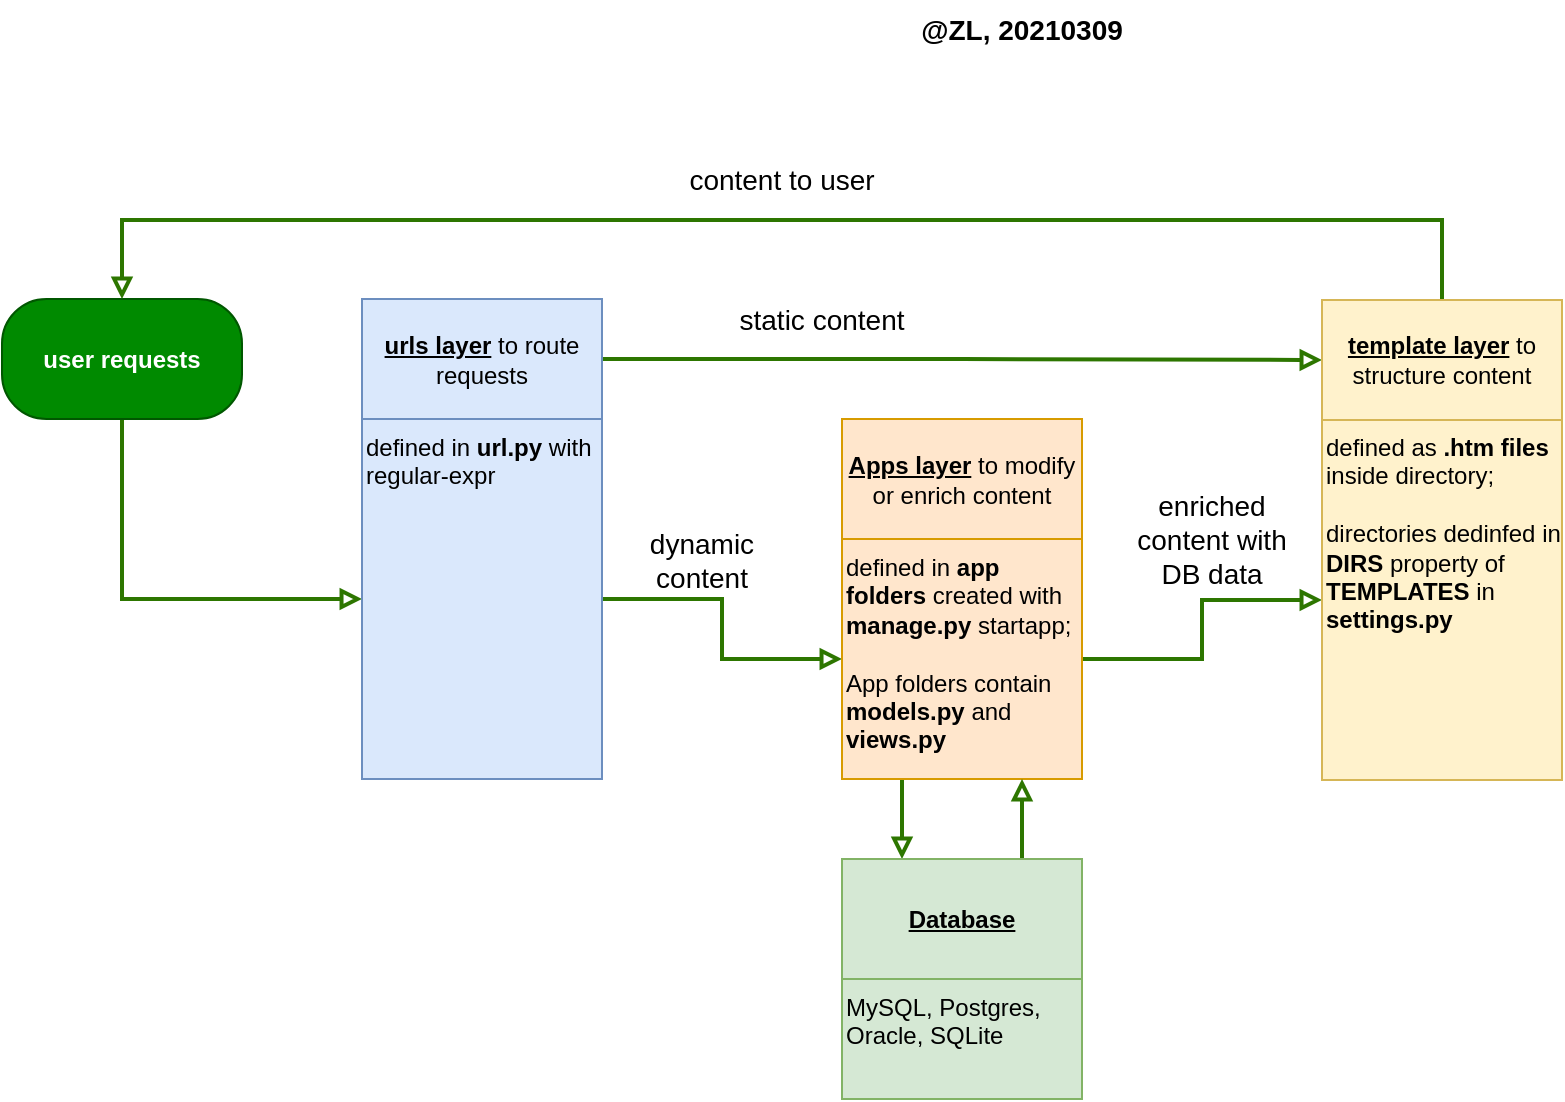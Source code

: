 <mxfile version="12.2.4" pages="1"><diagram id="nSEU9WEXjRCEQ9fA4zBS" name="Page-1"><mxGraphModel dx="1174" dy="446" grid="1" gridSize="10" guides="1" tooltips="1" connect="1" arrows="1" fold="1" page="1" pageScale="1" pageWidth="1100" pageHeight="850" math="0" shadow="0"><root><mxCell id="0"/><mxCell id="1" parent="0"/><mxCell id="16" style="edgeStyle=orthogonalEdgeStyle;rounded=0;orthogonalLoop=1;jettySize=auto;html=1;exitX=0.5;exitY=1;exitDx=0;exitDy=0;fillColor=#60a917;strokeColor=#2D7600;strokeWidth=2;endArrow=block;endFill=0;" parent="1" source="2" target="4" edge="1"><mxGeometry relative="1" as="geometry"/></mxCell><mxCell id="2" value="user requests" style="rounded=1;whiteSpace=wrap;html=1;arcSize=37;fillColor=#008a00;strokeColor=#005700;fontColor=#ffffff;fontStyle=1" parent="1" vertex="1"><mxGeometry x="180" y="159.5" width="120" height="60" as="geometry"/></mxCell><mxCell id="17" style="edgeStyle=orthogonalEdgeStyle;rounded=0;orthogonalLoop=1;jettySize=auto;html=1;exitX=1;exitY=0.5;exitDx=0;exitDy=0;endArrow=block;endFill=0;strokeWidth=2;fillColor=#60a917;strokeColor=#2D7600;" parent="1" source="3" target="7" edge="1"><mxGeometry relative="1" as="geometry"/></mxCell><mxCell id="3" value="&lt;b&gt;&lt;u&gt;urls layer&lt;/u&gt;&lt;/b&gt; to route requests" style="rounded=1;whiteSpace=wrap;html=1;arcSize=0;fillColor=#dae8fc;strokeColor=#6c8ebf;" parent="1" vertex="1"><mxGeometry x="360" y="159.5" width="120" height="60" as="geometry"/></mxCell><mxCell id="23" style="edgeStyle=orthogonalEdgeStyle;rounded=0;orthogonalLoop=1;jettySize=auto;html=1;entryX=0;entryY=0.5;entryDx=0;entryDy=0;endArrow=block;endFill=0;strokeWidth=2;fillColor=#60a917;strokeColor=#2D7600;" parent="1" source="4" target="6" edge="1"><mxGeometry relative="1" as="geometry"/></mxCell><mxCell id="4" value="defined in &lt;b&gt;url.py&lt;/b&gt;&amp;nbsp;with regular-expr" style="rounded=1;whiteSpace=wrap;html=1;arcSize=0;align=left;verticalAlign=top;fillColor=#dae8fc;strokeColor=#6c8ebf;" parent="1" vertex="1"><mxGeometry x="360" y="219.5" width="120" height="180" as="geometry"/></mxCell><mxCell id="5" value="&lt;b&gt;&lt;u&gt;Apps layer&lt;/u&gt;&lt;/b&gt; to modify or enrich content" style="rounded=1;whiteSpace=wrap;html=1;arcSize=0;fillColor=#ffe6cc;strokeColor=#d79b00;" parent="1" vertex="1"><mxGeometry x="600" y="219.5" width="120" height="60" as="geometry"/></mxCell><mxCell id="24" style="edgeStyle=orthogonalEdgeStyle;rounded=0;orthogonalLoop=1;jettySize=auto;html=1;entryX=0;entryY=0.5;entryDx=0;entryDy=0;endArrow=block;endFill=0;strokeWidth=2;fillColor=#60a917;strokeColor=#2D7600;" parent="1" source="6" target="8" edge="1"><mxGeometry relative="1" as="geometry"/></mxCell><mxCell id="26" style="edgeStyle=orthogonalEdgeStyle;rounded=0;orthogonalLoop=1;jettySize=auto;html=1;exitX=0.25;exitY=1;exitDx=0;exitDy=0;entryX=0.25;entryY=0;entryDx=0;entryDy=0;endArrow=block;endFill=0;strokeWidth=2;fillColor=#60a917;strokeColor=#2D7600;" parent="1" source="6" target="10" edge="1"><mxGeometry relative="1" as="geometry"/></mxCell><mxCell id="6" value="defined in &lt;b&gt;app folders &lt;/b&gt;created with &lt;b&gt;manage.py&lt;/b&gt; startapp;&lt;br&gt;&lt;br&gt;App folders contain &lt;b&gt;models.py &lt;/b&gt;and &lt;b&gt;views.py&lt;/b&gt;" style="rounded=1;whiteSpace=wrap;html=1;arcSize=0;align=left;verticalAlign=top;fillColor=#ffe6cc;strokeColor=#d79b00;" parent="1" vertex="1"><mxGeometry x="600" y="279.5" width="120" height="120" as="geometry"/></mxCell><mxCell id="15" style="edgeStyle=orthogonalEdgeStyle;rounded=0;orthogonalLoop=1;jettySize=auto;html=1;exitX=0.5;exitY=0;exitDx=0;exitDy=0;entryX=0.5;entryY=0;entryDx=0;entryDy=0;fillColor=#60a917;strokeColor=#2D7600;strokeWidth=2;endArrow=block;endFill=0;" parent="1" source="7" target="2" edge="1"><mxGeometry relative="1" as="geometry"><Array as="points"><mxPoint x="900" y="120"/><mxPoint x="240" y="120"/></Array></mxGeometry></mxCell><mxCell id="7" value="&lt;b&gt;&lt;u&gt;template layer&lt;/u&gt;&lt;/b&gt; to structure content" style="rounded=1;whiteSpace=wrap;html=1;arcSize=0;fillColor=#fff2cc;strokeColor=#d6b656;" parent="1" vertex="1"><mxGeometry x="840" y="160" width="120" height="60" as="geometry"/></mxCell><mxCell id="8" value="defined as &lt;b&gt;.htm files &lt;/b&gt;inside directory; &lt;br&gt;&lt;br&gt;directories dedinfed in &lt;b&gt;DIRS&lt;/b&gt; property of&amp;nbsp; &lt;b&gt;TEMPLATES &lt;/b&gt;in &lt;b&gt;settings.py&lt;/b&gt;&amp;nbsp;" style="rounded=1;whiteSpace=wrap;html=1;arcSize=0;align=left;verticalAlign=top;fillColor=#fff2cc;strokeColor=#d6b656;" parent="1" vertex="1"><mxGeometry x="840" y="220" width="120" height="180" as="geometry"/></mxCell><mxCell id="27" style="edgeStyle=orthogonalEdgeStyle;rounded=0;orthogonalLoop=1;jettySize=auto;html=1;exitX=0.75;exitY=0;exitDx=0;exitDy=0;entryX=0.75;entryY=1;entryDx=0;entryDy=0;endArrow=block;endFill=0;strokeWidth=2;fillColor=#60a917;strokeColor=#2D7600;" parent="1" source="10" target="6" edge="1"><mxGeometry relative="1" as="geometry"/></mxCell><mxCell id="10" value="&lt;b&gt;&lt;u&gt;Database&lt;/u&gt;&lt;/b&gt;" style="rounded=1;whiteSpace=wrap;html=1;arcSize=0;fillColor=#d5e8d4;strokeColor=#82b366;" parent="1" vertex="1"><mxGeometry x="600" y="439.5" width="120" height="60" as="geometry"/></mxCell><mxCell id="11" value="MySQL, Postgres,&lt;br&gt;Oracle, SQLite" style="rounded=1;whiteSpace=wrap;html=1;arcSize=0;align=left;verticalAlign=top;fillColor=#d5e8d4;strokeColor=#82b366;" parent="1" vertex="1"><mxGeometry x="600" y="499.5" width="120" height="60" as="geometry"/></mxCell><mxCell id="28" value="@ZL, 20210309" style="text;html=1;strokeColor=none;fillColor=none;align=center;verticalAlign=middle;whiteSpace=wrap;rounded=0;fontStyle=1;fontSize=14;" parent="1" vertex="1"><mxGeometry x="620" y="10" width="140" height="30" as="geometry"/></mxCell><mxCell id="29" value="static content" style="text;html=1;strokeColor=none;fillColor=none;align=center;verticalAlign=middle;whiteSpace=wrap;rounded=0;fontSize=14;fontStyle=0" parent="1" vertex="1"><mxGeometry x="520" y="160" width="140" height="20" as="geometry"/></mxCell><mxCell id="30" value="dynamic content" style="text;html=1;strokeColor=none;fillColor=none;align=center;verticalAlign=middle;whiteSpace=wrap;rounded=0;fontSize=14;fontStyle=0" parent="1" vertex="1"><mxGeometry x="490" y="279.5" width="80" height="20" as="geometry"/></mxCell><mxCell id="31" value="enriched content with DB data" style="text;html=1;strokeColor=none;fillColor=none;align=center;verticalAlign=middle;whiteSpace=wrap;rounded=0;fontSize=14;fontStyle=0" parent="1" vertex="1"><mxGeometry x="740" y="269.5" width="90" height="20" as="geometry"/></mxCell><mxCell id="33" value="content to user" style="text;html=1;strokeColor=none;fillColor=none;align=center;verticalAlign=middle;whiteSpace=wrap;rounded=0;fontSize=14;fontStyle=0" parent="1" vertex="1"><mxGeometry x="500" y="90" width="140" height="20" as="geometry"/></mxCell></root></mxGraphModel></diagram></mxfile>